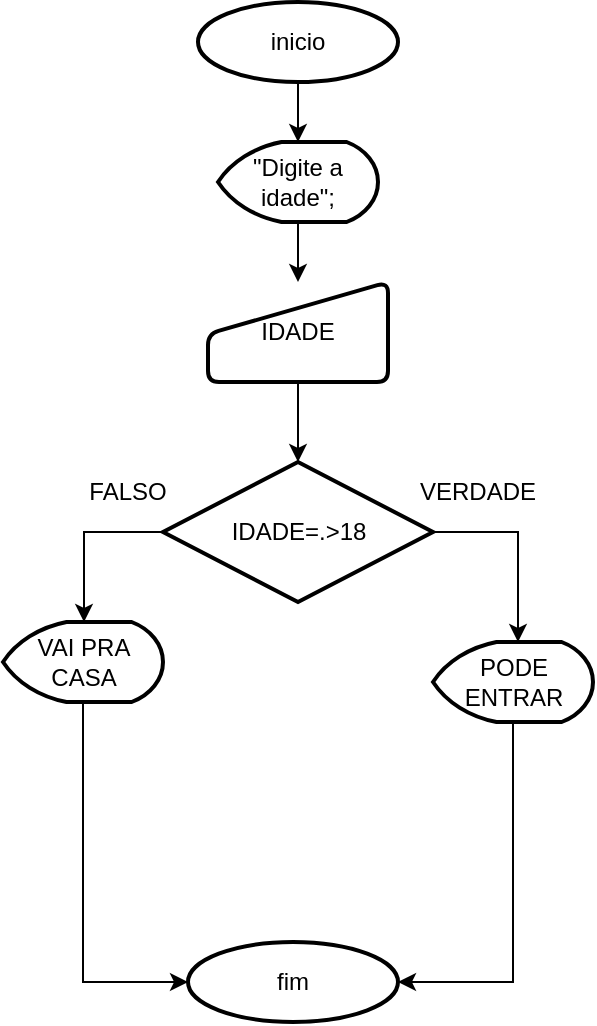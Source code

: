 <mxfile version="17.1.0" type="github"><diagram id="KGrk-wkd_QNa_HDJ394C" name="Page-1"><mxGraphModel dx="822" dy="483" grid="1" gridSize="10" guides="1" tooltips="1" connect="1" arrows="1" fold="1" page="1" pageScale="1" pageWidth="827" pageHeight="1169" math="0" shadow="0"><root><mxCell id="0"/><mxCell id="1" parent="0"/><mxCell id="7LX6lw3YJnu4jRGIEh3d-10" value="" style="edgeStyle=orthogonalEdgeStyle;rounded=0;orthogonalLoop=1;jettySize=auto;html=1;" edge="1" parent="1" source="7LX6lw3YJnu4jRGIEh3d-1" target="7LX6lw3YJnu4jRGIEh3d-2"><mxGeometry relative="1" as="geometry"/></mxCell><mxCell id="7LX6lw3YJnu4jRGIEh3d-1" value="inicio" style="strokeWidth=2;html=1;shape=mxgraph.flowchart.start_1;whiteSpace=wrap;" vertex="1" parent="1"><mxGeometry x="100" y="120" width="100" height="40" as="geometry"/></mxCell><mxCell id="7LX6lw3YJnu4jRGIEh3d-3" value="fim" style="strokeWidth=2;html=1;shape=mxgraph.flowchart.start_1;whiteSpace=wrap;" vertex="1" parent="1"><mxGeometry x="95" y="590" width="105" height="40" as="geometry"/></mxCell><mxCell id="7LX6lw3YJnu4jRGIEh3d-14" value="" style="edgeStyle=orthogonalEdgeStyle;rounded=0;orthogonalLoop=1;jettySize=auto;html=1;" edge="1" parent="1" source="7LX6lw3YJnu4jRGIEh3d-4" target="7LX6lw3YJnu4jRGIEh3d-5"><mxGeometry relative="1" as="geometry"/></mxCell><mxCell id="7LX6lw3YJnu4jRGIEh3d-4" value="IDADE" style="html=1;strokeWidth=2;shape=manualInput;whiteSpace=wrap;rounded=1;size=26;arcSize=11;" vertex="1" parent="1"><mxGeometry x="105" y="260" width="90" height="50" as="geometry"/></mxCell><mxCell id="7LX6lw3YJnu4jRGIEh3d-17" value="" style="edgeStyle=orthogonalEdgeStyle;rounded=0;orthogonalLoop=1;jettySize=auto;html=1;" edge="1" parent="1" source="7LX6lw3YJnu4jRGIEh3d-5" target="7LX6lw3YJnu4jRGIEh3d-6"><mxGeometry relative="1" as="geometry"><Array as="points"><mxPoint x="260" y="385"/></Array></mxGeometry></mxCell><mxCell id="7LX6lw3YJnu4jRGIEh3d-18" value="" style="edgeStyle=orthogonalEdgeStyle;rounded=0;orthogonalLoop=1;jettySize=auto;html=1;" edge="1" parent="1" source="7LX6lw3YJnu4jRGIEh3d-5" target="7LX6lw3YJnu4jRGIEh3d-7"><mxGeometry relative="1" as="geometry"><Array as="points"><mxPoint x="43" y="385"/></Array></mxGeometry></mxCell><mxCell id="7LX6lw3YJnu4jRGIEh3d-5" value="IDADE=.&amp;gt;18" style="strokeWidth=2;html=1;shape=mxgraph.flowchart.decision;whiteSpace=wrap;" vertex="1" parent="1"><mxGeometry x="82.5" y="350" width="135" height="70" as="geometry"/></mxCell><mxCell id="7LX6lw3YJnu4jRGIEh3d-19" value="" style="edgeStyle=orthogonalEdgeStyle;rounded=0;orthogonalLoop=1;jettySize=auto;html=1;" edge="1" parent="1" source="7LX6lw3YJnu4jRGIEh3d-6" target="7LX6lw3YJnu4jRGIEh3d-3"><mxGeometry relative="1" as="geometry"><Array as="points"><mxPoint x="258" y="610"/></Array></mxGeometry></mxCell><mxCell id="7LX6lw3YJnu4jRGIEh3d-6" value="PODE ENTRAR" style="strokeWidth=2;html=1;shape=mxgraph.flowchart.display;whiteSpace=wrap;" vertex="1" parent="1"><mxGeometry x="217.5" y="440" width="80" height="40" as="geometry"/></mxCell><mxCell id="7LX6lw3YJnu4jRGIEh3d-20" value="" style="edgeStyle=orthogonalEdgeStyle;rounded=0;orthogonalLoop=1;jettySize=auto;html=1;" edge="1" parent="1" source="7LX6lw3YJnu4jRGIEh3d-7" target="7LX6lw3YJnu4jRGIEh3d-3"><mxGeometry relative="1" as="geometry"><Array as="points"><mxPoint x="43" y="610"/></Array></mxGeometry></mxCell><mxCell id="7LX6lw3YJnu4jRGIEh3d-7" value="VAI PRA CASA" style="strokeWidth=2;html=1;shape=mxgraph.flowchart.display;whiteSpace=wrap;" vertex="1" parent="1"><mxGeometry x="2.5" y="430" width="80" height="40" as="geometry"/></mxCell><mxCell id="7LX6lw3YJnu4jRGIEh3d-13" value="" style="edgeStyle=orthogonalEdgeStyle;rounded=0;orthogonalLoop=1;jettySize=auto;html=1;" edge="1" parent="1" source="7LX6lw3YJnu4jRGIEh3d-2" target="7LX6lw3YJnu4jRGIEh3d-4"><mxGeometry relative="1" as="geometry"/></mxCell><mxCell id="7LX6lw3YJnu4jRGIEh3d-2" value="&quot;Digite a idade&quot;;" style="strokeWidth=2;html=1;shape=mxgraph.flowchart.display;whiteSpace=wrap;" vertex="1" parent="1"><mxGeometry x="110" y="190" width="80" height="40" as="geometry"/></mxCell><mxCell id="7LX6lw3YJnu4jRGIEh3d-25" value="VERDADE" style="text;html=1;strokeColor=none;fillColor=none;align=center;verticalAlign=middle;whiteSpace=wrap;rounded=0;" vertex="1" parent="1"><mxGeometry x="210" y="350" width="60" height="30" as="geometry"/></mxCell><mxCell id="7LX6lw3YJnu4jRGIEh3d-26" value="FALSO" style="text;html=1;strokeColor=none;fillColor=none;align=center;verticalAlign=middle;whiteSpace=wrap;rounded=0;" vertex="1" parent="1"><mxGeometry x="35" y="350" width="60" height="30" as="geometry"/></mxCell></root></mxGraphModel></diagram></mxfile>